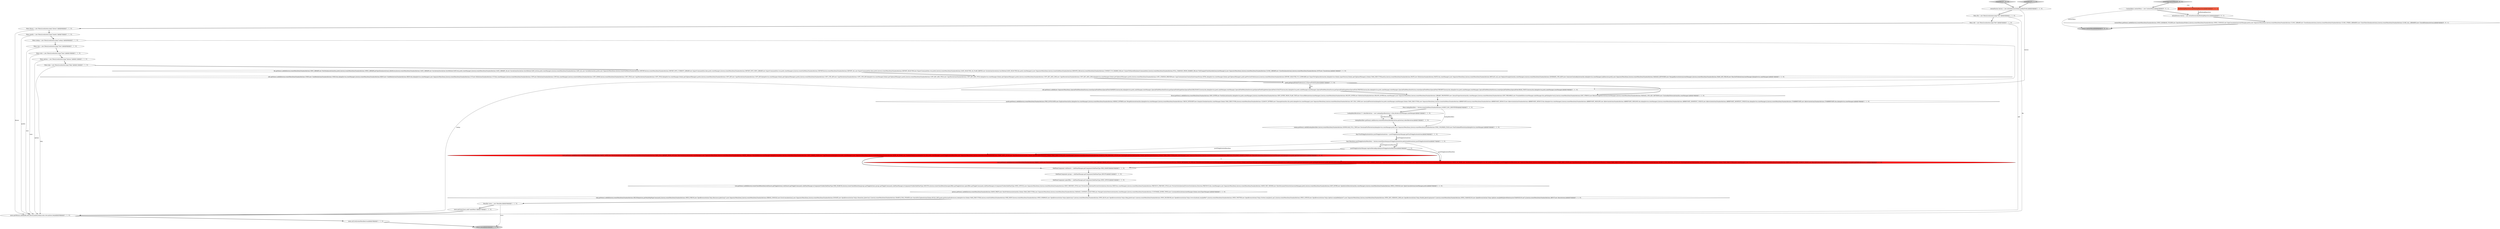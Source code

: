 digraph {
13 [style = filled, label = "LookupIdentifierAction<?> identifierAction = new LookupIdentifierAction<>(this,fetcher,stateManager,undoManager)@@@22@@@['1', '1', '0']", fillcolor = white, shape = ellipse image = "AAA0AAABBB1BBB"];
30 [style = filled, label = "lookupIdentifiers.getItems().add(factory.createMenuItem(identifierAction.getAction(),identifierAction))@@@23@@@['1', '1', '0']", fillcolor = white, shape = ellipse image = "AAA0AAABBB1BBB"];
28 [style = filled, label = "options.getItems().addAll(factory.createMenuItem(StandardActions.SHOW_PREFS,new ShowPreferencesAction(this,Globals.TASK_EXECUTOR)),new SeparatorMenuItem(),factory.createMenuItem(StandardActions.MANAGE_CONTENT_SELECTORS,new ManageContentSelectorAction(this,stateManager)),factory.createMenuItem(StandardActions.CUSTOMIZE_ENTRY_TYPES,new CustomizeEntryAction(stateManager,Globals.entryTypesManager)))@@@34@@@['1', '1', '0']", fillcolor = white, shape = ellipse image = "AAA0AAABBB1BBB"];
7 [style = filled, label = "Menu file = new Menu(Localization.lang(\"File\"))@@@4@@@['1', '1', '0']", fillcolor = white, shape = ellipse image = "AAA0AAABBB1BBB"];
2 [style = filled, label = "edit.getItems().addAll(factory.createMenuItem(StandardActions.UNDO,new UndoRedoAction(StandardActions.UNDO,this,dialogService,stateManager)),factory.createMenuItem(StandardActions.REDO,new UndoRedoAction(StandardActions.REDO,this,dialogService,stateManager)),new SeparatorMenuItem(),factory.createMenuItem(StandardActions.CUT,new EditAction(StandardActions.CUT,this,stateManager)),factory.createMenuItem(StandardActions.COPY,new EditAction(StandardActions.COPY,this,stateManager)),factory.createSubMenu(StandardActions.COPY_MORE,factory.createMenuItem(StandardActions.COPY_TITLE,new CopyMoreAction(StandardActions.COPY_TITLE,dialogService,stateManager,Globals.getClipboardManager(),prefs)),factory.createMenuItem(StandardActions.COPY_KEY,new CopyMoreAction(StandardActions.COPY_KEY,dialogService,stateManager,Globals.getClipboardManager(),prefs)),factory.createMenuItem(StandardActions.COPY_CITE_KEY,new CopyMoreAction(StandardActions.COPY_CITE_KEY,dialogService,stateManager,Globals.getClipboardManager(),prefs)),factory.createMenuItem(StandardActions.COPY_KEY_AND_TITLE,new CopyMoreAction(StandardActions.COPY_KEY_AND_TITLE,dialogService,stateManager,Globals.getClipboardManager(),prefs)),factory.createMenuItem(StandardActions.COPY_KEY_AND_LINK,new CopyMoreAction(StandardActions.COPY_KEY_AND_LINK,dialogService,stateManager,Globals.getClipboardManager(),prefs)),factory.createMenuItem(StandardActions.COPY_CITATION_PREVIEW,new CopyCitationAction(CitationStyleOutputFormat.HTML,dialogService,stateManager,Globals.getClipboardManager(),prefs.getPreviewPreferences())),factory.createMenuItem(StandardActions.EXPORT_SELECTED_TO_CLIPBOARD,new ExportToClipboardAction(this,dialogService,Globals.exportFactory,Globals.getClipboardManager(),Globals.TASK_EXECUTOR,prefs))),factory.createMenuItem(StandardActions.PASTE,new EditAction(StandardActions.PASTE,this,stateManager)),new SeparatorMenuItem(),factory.createMenuItem(StandardActions.REPLACE_ALL,new ReplaceStringAction(this,stateManager)),factory.createMenuItem(StandardActions.GENERATE_CITE_KEYS,new GenerateCitationKeyAction(this,dialogService,stateManager,taskExecutor,prefs)),new SeparatorMenuItem(),factory.createMenuItem(StandardActions.MANAGE_KEYWORDS,new ManageKeywordsAction(stateManager)),factory.createMenuItem(StandardActions.MASS_SET_FIELDS,new MassSetFieldsAction(stateManager,dialogService,undoManager)))@@@14@@@['1', '1', '0']", fillcolor = white, shape = ellipse image = "AAA0AAABBB1BBB"];
24 [style = filled, label = "Menu help = new Menu(Localization.lang(\"Help\"))@@@12@@@['1', '1', '0']", fillcolor = white, shape = ellipse image = "AAA0AAABBB1BBB"];
25 [style = filled, label = "edit.getItems().addAll(new SeparatorMenuItem(),SpecialFieldMenuItemFactory.createSpecialFieldMenu(SpecialField.RANKING,factory,this,dialogService,prefs,undoManager,stateManager),SpecialFieldMenuItemFactory.getSpecialFieldSingleItem(SpecialField.RELEVANCE,factory,this,dialogService,prefs,undoManager,stateManager),SpecialFieldMenuItemFactory.getSpecialFieldSingleItem(SpecialField.QUALITY,factory,this,dialogService,prefs,undoManager,stateManager),SpecialFieldMenuItemFactory.getSpecialFieldSingleItem(SpecialField.PRINTED,factory,this,dialogService,prefs,undoManager,stateManager),SpecialFieldMenuItemFactory.createSpecialFieldMenu(SpecialField.PRIORITY,factory,this,dialogService,prefs,undoManager,stateManager),SpecialFieldMenuItemFactory.createSpecialFieldMenu(SpecialField.READ_STATUS,factory,this,dialogService,prefs,undoManager,stateManager))@@@16@@@['1', '1', '0']", fillcolor = white, shape = ellipse image = "AAA0AAABBB1BBB"];
26 [style = filled, label = "SidePaneComponent groups = sidePaneManager.getComponent(SidePaneType.GROUPS)@@@31@@@['1', '1', '0']", fillcolor = white, shape = ellipse image = "AAA0AAABBB1BBB"];
31 [style = filled, label = "Menu view = new Menu(Localization.lang(\"View\"))@@@9@@@['1', '1', '0']", fillcolor = white, shape = ellipse image = "AAA0AAABBB1BBB"];
34 [style = filled, label = "MenuBar menu = new MenuBar()@@@36@@@['1', '1', '0']", fillcolor = white, shape = ellipse image = "AAA0AAABBB1BBB"];
19 [style = filled, label = "final MenuItem pushToApplicationMenuItem = factory.createMenuItem(pushToApplicationAction.getActionInformation(),pushToApplicationAction)@@@27@@@['1', '1', '0']", fillcolor = white, shape = ellipse image = "AAA0AAABBB1BBB"];
35 [style = filled, label = "Menu edit = new Menu(Localization.lang(\"Edit\"))@@@5@@@['1', '1', '0']", fillcolor = white, shape = ellipse image = "AAA0AAABBB1BBB"];
39 [style = filled, label = "contextMenu.getItems().addAll(factory.createMenuItem(StandardActions.OPEN_DATABASE_FOLDER,new OpenDatabaseFolder()),factory.createMenuItem(StandardActions.OPEN_CONSOLE,new OpenConsoleAction(stateManager,prefs)),new SeparatorMenuItem(),factory.createMenuItem(StandardActions.CLOSE_LIBRARY,new CloseDatabaseAction()),factory.createMenuItem(StandardActions.CLOSE_OTHER_LIBRARIES,new CloseOthersDatabaseAction()),factory.createMenuItem(StandardActions.CLOSE_ALL_LIBRARIES,new CloseAllDatabaseAction()))@@@5@@@['0', '0', '1']", fillcolor = white, shape = ellipse image = "AAA0AAABBB3BBB"];
22 [style = filled, label = "final PushToApplicationAction pushToApplicationAction = pushToApplicationsManager.getPushToApplicationAction()@@@26@@@['1', '1', '0']", fillcolor = white, shape = ellipse image = "AAA0AAABBB1BBB"];
43 [style = filled, label = "ContextMenu contextMenu = new ContextMenu()@@@3@@@['0', '0', '1']", fillcolor = white, shape = ellipse image = "AAA0AAABBB3BBB"];
14 [style = filled, label = "lookup.getItems().addAll(lookupIdentifiers,factory.createMenuItem(StandardActions.DOWNLOAD_FULL_TEXT,new DownloadFullTextAction(dialogService,stateManager,prefs)),new SeparatorMenuItem(),factory.createMenuItem(StandardActions.FIND_UNLINKED_FILES,new FindUnlinkedFilesAction(dialogService,stateManager)))@@@25@@@['1', '1', '0']", fillcolor = white, shape = ellipse image = "AAA0AAABBB1BBB"];
29 [style = filled, label = "return menu@@@40@@@['1', '1', '0']", fillcolor = lightgray, shape = ellipse image = "AAA0AAABBB1BBB"];
3 [style = filled, label = "library.getItems().addAll(factory.createMenuItem(StandardActions.NEW_ENTRY,new NewEntryAction(this,dialogService,prefs,stateManager)),factory.createMenuItem(StandardActions.NEW_ENTRY_FROM_PLAIN_TEXT,new ExtractBibtexAction(stateManager)),factory.createMenuItem(StandardActions.DELETE_ENTRY,new EditAction(StandardActions.DELETE_ENTRY,this,stateManager)),new SeparatorMenuItem(),factory.createMenuItem(StandardActions.LIBRARY_PROPERTIES,new LibraryPropertiesAction(this,stateManager)),factory.createMenuItem(StandardActions.EDIT_PREAMBLE,new PreambleEditor(stateManager,undoManager,this.getDialogService())),factory.createMenuItem(StandardActions.EDIT_STRINGS,new BibtexStringEditorAction(stateManager)),factory.createMenuItem(StandardActions.MANAGE_CITE_KEY_PATTERNS,new CitationKeyPatternAction(this,stateManager)))@@@18@@@['1', '1', '0']", fillcolor = white, shape = ellipse image = "AAA0AAABBB1BBB"];
12 [style = filled, label = "menu.getStyleClass().add(\"mainMenu\")@@@37@@@['1', '1', '0']", fillcolor = white, shape = ellipse image = "AAA0AAABBB1BBB"];
17 [style = filled, label = "menu.setUseSystemMenuBar(true)@@@39@@@['1', '1', '0']", fillcolor = white, shape = ellipse image = "AAA0AAABBB1BBB"];
1 [style = filled, label = "createMenu['1', '0', '0']", fillcolor = lightgray, shape = diamond image = "AAA0AAABBB1BBB"];
10 [style = filled, label = "Menu lookupIdentifiers = factory.createSubMenu(StandardActions.LOOKUP_DOC_IDENTIFIER)@@@20@@@['1', '1', '0']", fillcolor = white, shape = ellipse image = "AAA0AAABBB1BBB"];
15 [style = filled, label = "Menu tools = new Menu(Localization.lang(\"Tools\"))@@@10@@@['1', '1', '0']", fillcolor = white, shape = ellipse image = "AAA0AAABBB1BBB"];
16 [style = filled, label = "menu.getMenus().addAll(file,edit,library,quality,lookup,tools,view,options,help)@@@38@@@['1', '1', '0']", fillcolor = white, shape = ellipse image = "AAA0AAABBB1BBB"];
23 [style = filled, label = "view.getItems().addAll(factory.createCheckMenuItem(webSearch.getToggleAction(),webSearch.getToggleCommand(),sidePaneManager.isComponentVisible(SidePaneType.WEB_SEARCH)),factory.createCheckMenuItem(groups.getToggleAction(),groups.getToggleCommand(),sidePaneManager.isComponentVisible(SidePaneType.GROUPS)),factory.createCheckMenuItem(openOffice.getToggleAction(),openOffice.getToggleCommand(),sidePaneManager.isComponentVisible(SidePaneType.OPEN_OFFICE)),new SeparatorMenuItem(),factory.createMenuItem(StandardActions.NEXT_PREVIEW_STYLE,new PreviewSwitchAction(PreviewSwitchAction.Direction.NEXT,this,stateManager)),factory.createMenuItem(StandardActions.PREVIOUS_PREVIEW_STYLE,new PreviewSwitchAction(PreviewSwitchAction.Direction.PREVIOUS,this,stateManager)),new SeparatorMenuItem(),factory.createMenuItem(StandardActions.SHOW_PDF_VIEWER,new ShowDocumentViewerAction(stateManager,prefs)),factory.createMenuItem(StandardActions.EDIT_ENTRY,new OpenEntryEditorAction(this,stateManager)),factory.createMenuItem(StandardActions.OPEN_CONSOLE,new OpenConsoleAction(stateManager,prefs)))@@@33@@@['1', '1', '0']", fillcolor = white, shape = ellipse image = "AAA0AAABBB1BBB"];
41 [style = filled, label = "ActionFactory factory = new ActionFactory(keyBindingRepository)@@@4@@@['0', '0', '1']", fillcolor = white, shape = ellipse image = "AAA0AAABBB3BBB"];
6 [style = filled, label = "SidePaneComponent webSearch = sidePaneManager.getComponent(SidePaneType.WEB_SEARCH)@@@30@@@['1', '1', '0']", fillcolor = white, shape = ellipse image = "AAA0AAABBB1BBB"];
8 [style = filled, label = "prefs.getSpecialFieldsPreferences().isSpecialFieldsEnabled()@@@15@@@['1', '1', '0']", fillcolor = white, shape = diamond image = "AAA0AAABBB1BBB"];
5 [style = filled, label = "SidePaneComponent openOffice = sidePaneManager.getComponent(SidePaneType.OPEN_OFFICE)@@@32@@@['1', '1', '0']", fillcolor = white, shape = ellipse image = "AAA0AAABBB1BBB"];
20 [style = filled, label = "file.getItems().addAll(factory.createMenuItem(StandardActions.NEW_LIBRARY,new NewDatabaseAction(this,prefs)),factory.createMenuItem(StandardActions.OPEN_LIBRARY,getOpenDatabaseAction()),fileHistory,factory.createMenuItem(StandardActions.SAVE_LIBRARY,new SaveAction(SaveAction.SaveMethod.SAVE,this,prefs,stateManager)),factory.createMenuItem(StandardActions.SAVE_LIBRARY_AS,new SaveAction(SaveAction.SaveMethod.SAVE_AS,this,prefs,stateManager)),factory.createMenuItem(StandardActions.SAVE_ALL,new SaveAllAction(this,prefs)),new SeparatorMenuItem(),factory.createSubMenu(StandardActions.IMPORT,factory.createMenuItem(StandardActions.IMPORT_INTO_CURRENT_LIBRARY,new ImportCommand(this,false,prefs,stateManager)),factory.createMenuItem(StandardActions.IMPORT_INTO_NEW_LIBRARY,new ImportCommand(this,true,prefs,stateManager))),factory.createSubMenu(StandardActions.EXPORT,factory.createMenuItem(StandardActions.EXPORT_ALL,new ExportCommand(this,false,prefs)),factory.createMenuItem(StandardActions.EXPORT_SELECTED,new ExportCommand(this,true,prefs)),factory.createMenuItem(StandardActions.SAVE_SELECTED_AS_PLAIN_BIBTEX,new SaveAction(SaveAction.SaveMethod.SAVE_SELECTED,this,prefs,stateManager))),new SeparatorMenuItem(),factory.createSubMenu(StandardActions.REMOTE_DB,factory.createMenuItem(StandardActions.CONNECT_TO_SHARED_DB,new ConnectToSharedDatabaseCommand(this)),factory.createMenuItem(StandardActions.PULL_CHANGES_FROM_SHARED_DB,new PullChangesFromSharedAction(stateManager))),new SeparatorMenuItem(),factory.createMenuItem(StandardActions.CLOSE_LIBRARY,new CloseDatabaseAction()),factory.createMenuItem(StandardActions.QUIT,new CloseAction()))@@@13@@@['1', '1', '0']", fillcolor = white, shape = ellipse image = "AAA0AAABBB1BBB"];
21 [style = filled, label = "Menu library = new Menu(Localization.lang(\"Library\"))@@@6@@@['1', '1', '0']", fillcolor = white, shape = ellipse image = "AAA0AAABBB1BBB"];
40 [style = filled, label = "KeyBindingRepository keyBindingRepository@@@2@@@['0', '0', '1']", fillcolor = tomato, shape = box image = "AAA0AAABBB3BBB"];
37 [style = filled, label = "tools.getItems().addAll(factory.createMenuItem(StandardActions.PARSE_LATEX,new ParseLatexAction(stateManager)),factory.createMenuItem(StandardActions.NEW_SUB_LIBRARY_FROM_AUX,new NewSubLibraryAction(this,stateManager)),new SeparatorMenuItem(),factory.createMenuItem(StandardActions.WRITE_METADATA_TO_PDF,new WriteMetadataToPdfAction(stateManager,prefs.getDefaultBibDatabaseMode(),Globals.entryTypesManager,prefs.getFieldWriterPreferences(),dialogService,taskExecutor,prefs.getFilePreferences(),prefs.getXmpPreferences(),prefs.getDefaultEncoding())),factory.createMenuItem(StandardActions.COPY_LINKED_FILES,new CopyFilesAction(dialogService,prefs,stateManager)),new SeparatorMenuItem(),factory.createMenuItem(StandardActions.SEND_AS_EMAIL,new SendAsEMailAction(dialogService,this.prefs,stateManager)),pushToApplicationMenuItem,new SeparatorMenuItem(),factory.createMenuItem(StandardActions.START_NEW_STUDY,new StartNewStudyAction(this,Globals.getFileUpdateMonitor(),Globals.TASK_EXECUTOR,prefs,stateManager)),factory.createMenuItem(StandardActions.SEARCH_FOR_EXISTING_STUDY,new ExistingStudySearchAction(this,Globals.getFileUpdateMonitor(),Globals.TASK_EXECUTOR,prefs,stateManager)),new SeparatorMenuItem(),factory.createMenuItem(StandardActions.REBUILD_FULLTEXT_SEARCH_INDEX,new RebuildFulltextSearchIndexAction(stateManager,null,dialogService,prefs.getFilePreferences())))@@@29@@@['0', '1', '0']", fillcolor = red, shape = ellipse image = "AAA1AAABBB2BBB"];
4 [style = filled, label = "pushToApplicationsManager.registerReconfigurable(pushToApplicationMenuItem)@@@28@@@['1', '1', '0']", fillcolor = white, shape = ellipse image = "AAA0AAABBB1BBB"];
11 [style = filled, label = "help.getItems().addAll(factory.createMenuItem(StandardActions.HELP,HelpAction.getMainHelpPageCommand()),factory.createMenuItem(StandardActions.OPEN_FORUM,new OpenBrowserAction(\"http://discourse.jabref.org/\")),new SeparatorMenuItem(),factory.createMenuItem(StandardActions.ERROR_CONSOLE,new ErrorConsoleAction()),new SeparatorMenuItem(),factory.createMenuItem(StandardActions.DONATE,new OpenBrowserAction(\"https://donations.jabref.org\")),factory.createMenuItem(StandardActions.SEARCH_FOR_UPDATES,new SearchForUpdateAction(Globals.BUILD_INFO,prefs.getVersionPreferences(),dialogService,Globals.TASK_EXECUTOR)),factory.createSubMenu(StandardActions.WEB_MENU,factory.createMenuItem(StandardActions.OPEN_WEBPAGE,new OpenBrowserAction(\"https://jabref.org/\")),factory.createMenuItem(StandardActions.OPEN_BLOG,new OpenBrowserAction(\"https://blog.jabref.org/\")),factory.createMenuItem(StandardActions.OPEN_FACEBOOK,new OpenBrowserAction(\"https://www.facebook.com/JabRef/\")),factory.createMenuItem(StandardActions.OPEN_TWITTER,new OpenBrowserAction(\"https://twitter.com/jabref_org\")),factory.createMenuItem(StandardActions.OPEN_GITHUB,new OpenBrowserAction(\"https://github.com/JabRef/jabref\")),new SeparatorMenuItem(),factory.createMenuItem(StandardActions.OPEN_DEV_VERSION_LINK,new OpenBrowserAction(\"https://builds.jabref.org/master/\")),factory.createMenuItem(StandardActions.OPEN_CHANGELOG,new OpenBrowserAction(\"https://github.com/JabRef/jabref/blob/master/CHANGELOG.md\"))),factory.createMenuItem(StandardActions.ABOUT,new AboutAction()))@@@35@@@['1', '1', '0']", fillcolor = white, shape = ellipse image = "AAA0AAABBB1BBB"];
9 [style = filled, label = "Menu options = new Menu(Localization.lang(\"Options\"))@@@11@@@['1', '1', '0']", fillcolor = white, shape = ellipse image = "AAA0AAABBB1BBB"];
38 [style = filled, label = "return contextMenu@@@6@@@['0', '0', '1']", fillcolor = lightgray, shape = ellipse image = "AAA0AAABBB3BBB"];
42 [style = filled, label = "createTabContextMenu['0', '0', '1']", fillcolor = lightgray, shape = diamond image = "AAA0AAABBB3BBB"];
32 [style = filled, label = "tools.getItems().addAll(factory.createMenuItem(StandardActions.PARSE_LATEX,new ParseLatexAction(stateManager)),factory.createMenuItem(StandardActions.NEW_SUB_LIBRARY_FROM_AUX,new NewSubLibraryAction(this,stateManager)),new SeparatorMenuItem(),factory.createMenuItem(StandardActions.WRITE_XMP,new WriteXMPAction(stateManager,dialogService,prefs)),factory.createMenuItem(StandardActions.COPY_LINKED_FILES,new CopyFilesAction(dialogService,prefs,stateManager)),new SeparatorMenuItem(),factory.createMenuItem(StandardActions.SEND_AS_EMAIL,new SendAsEMailAction(dialogService,this.prefs,stateManager)),pushToApplicationMenuItem,new SeparatorMenuItem(),factory.createMenuItem(StandardActions.START_NEW_STUDY,new StartNewStudyAction(this,Globals.getFileUpdateMonitor(),Globals.TASK_EXECUTOR,prefs,stateManager)),factory.createMenuItem(StandardActions.SEARCH_FOR_EXISTING_STUDY,new ExistingStudySearchAction(this,Globals.getFileUpdateMonitor(),Globals.TASK_EXECUTOR,prefs,stateManager)),new SeparatorMenuItem(),factory.createMenuItem(StandardActions.REBUILD_FULLTEXT_SEARCH_INDEX,new RebuildFulltextSearchIndexAction(stateManager,null,dialogService,prefs.getFilePreferences())))@@@29@@@['1', '0', '0']", fillcolor = red, shape = ellipse image = "AAA1AAABBB1BBB"];
33 [style = filled, label = "Menu quality = new Menu(Localization.lang(\"Quality\"))@@@7@@@['1', '1', '0']", fillcolor = white, shape = ellipse image = "AAA0AAABBB1BBB"];
18 [style = filled, label = "Menu lookup = new Menu(Localization.lang(\"Lookup\"))@@@8@@@['1', '1', '0']", fillcolor = white, shape = ellipse image = "AAA0AAABBB1BBB"];
27 [style = filled, label = "ActionFactory factory = new ActionFactory(Globals.getKeyPrefs())@@@3@@@['1', '1', '0']", fillcolor = white, shape = ellipse image = "AAA0AAABBB1BBB"];
36 [style = filled, label = "createMenu['0', '1', '0']", fillcolor = lightgray, shape = diamond image = "AAA0AAABBB2BBB"];
0 [style = filled, label = "quality.getItems().addAll(factory.createMenuItem(StandardActions.FIND_DUPLICATES,new DuplicateSearch(this,dialogService,stateManager)),factory.createMenuItem(StandardActions.MERGE_ENTRIES,new MergeEntriesAction(this,dialogService,stateManager)),factory.createMenuItem(StandardActions.CHECK_INTEGRITY,new IntegrityCheckAction(this,stateManager,Globals.TASK_EXECUTOR)),factory.createMenuItem(StandardActions.CLEANUP_ENTRIES,new CleanupAction(this,this.prefs,dialogService,stateManager)),new SeparatorMenuItem(),factory.createMenuItem(StandardActions.SET_FILE_LINKS,new AutoLinkFilesAction(dialogService,prefs,stateManager,undoManager,Globals.TASK_EXECUTOR)),new SeparatorMenuItem(),factory.createSubMenu(StandardActions.ABBREVIATE,factory.createMenuItem(StandardActions.ABBREVIATE_DEFAULT,new AbbreviateAction(StandardActions.ABBREVIATE_DEFAULT,this,dialogService,stateManager)),factory.createMenuItem(StandardActions.ABBREVIATE_MEDLINE,new AbbreviateAction(StandardActions.ABBREVIATE_MEDLINE,this,dialogService,stateManager)),factory.createMenuItem(StandardActions.ABBREVIATE_SHORTEST_UNIQUE,new AbbreviateAction(StandardActions.ABBREVIATE_SHORTEST_UNIQUE,this,dialogService,stateManager))),factory.createMenuItem(StandardActions.UNABBREVIATE,new AbbreviateAction(StandardActions.UNABBREVIATE,this,dialogService,stateManager)))@@@19@@@['1', '1', '0']", fillcolor = white, shape = ellipse image = "AAA0AAABBB1BBB"];
18->31 [style = bold, label=""];
8->25 [style = dotted, label="true"];
6->26 [style = bold, label=""];
30->13 [style = bold, label=""];
42->43 [style = bold, label=""];
5->23 [style = bold, label=""];
22->19 [style = bold, label=""];
32->37 [style = dashed, label="0"];
26->5 [style = bold, label=""];
21->33 [style = bold, label=""];
28->11 [style = bold, label=""];
27->25 [style = solid, label="factory"];
25->3 [style = bold, label=""];
8->3 [style = bold, label=""];
14->22 [style = bold, label=""];
7->35 [style = bold, label=""];
1->27 [style = bold, label=""];
34->29 [style = solid, label="menu"];
12->16 [style = bold, label=""];
13->30 [style = bold, label=""];
16->17 [style = bold, label=""];
19->32 [style = solid, label="pushToApplicationMenuItem"];
34->12 [style = bold, label=""];
37->6 [style = bold, label=""];
42->40 [style = dotted, label="true"];
31->15 [style = bold, label=""];
13->30 [style = solid, label="identifierAction"];
35->21 [style = bold, label=""];
32->6 [style = bold, label=""];
18->16 [style = solid, label="lookup"];
3->0 [style = bold, label=""];
9->16 [style = solid, label="options"];
40->41 [style = solid, label="keyBindingRepository"];
20->2 [style = bold, label=""];
24->20 [style = bold, label=""];
23->28 [style = bold, label=""];
43->38 [style = solid, label="contextMenu"];
0->10 [style = bold, label=""];
7->16 [style = solid, label="file"];
11->34 [style = bold, label=""];
36->27 [style = bold, label=""];
4->37 [style = bold, label=""];
33->18 [style = bold, label=""];
10->13 [style = bold, label=""];
33->16 [style = solid, label="quality"];
15->9 [style = bold, label=""];
22->19 [style = solid, label="pushToApplicationAction"];
27->7 [style = bold, label=""];
10->14 [style = solid, label="lookupIdentifiers"];
35->16 [style = solid, label="edit"];
39->38 [style = bold, label=""];
30->14 [style = bold, label=""];
43->41 [style = bold, label=""];
19->4 [style = solid, label="pushToApplicationMenuItem"];
21->16 [style = solid, label="library"];
19->4 [style = bold, label=""];
19->37 [style = solid, label="pushToApplicationMenuItem"];
24->16 [style = solid, label="help"];
41->39 [style = bold, label=""];
17->29 [style = bold, label=""];
8->25 [style = bold, label=""];
9->24 [style = bold, label=""];
15->16 [style = solid, label="tools"];
4->32 [style = bold, label=""];
31->16 [style = solid, label="view"];
2->8 [style = bold, label=""];
}
